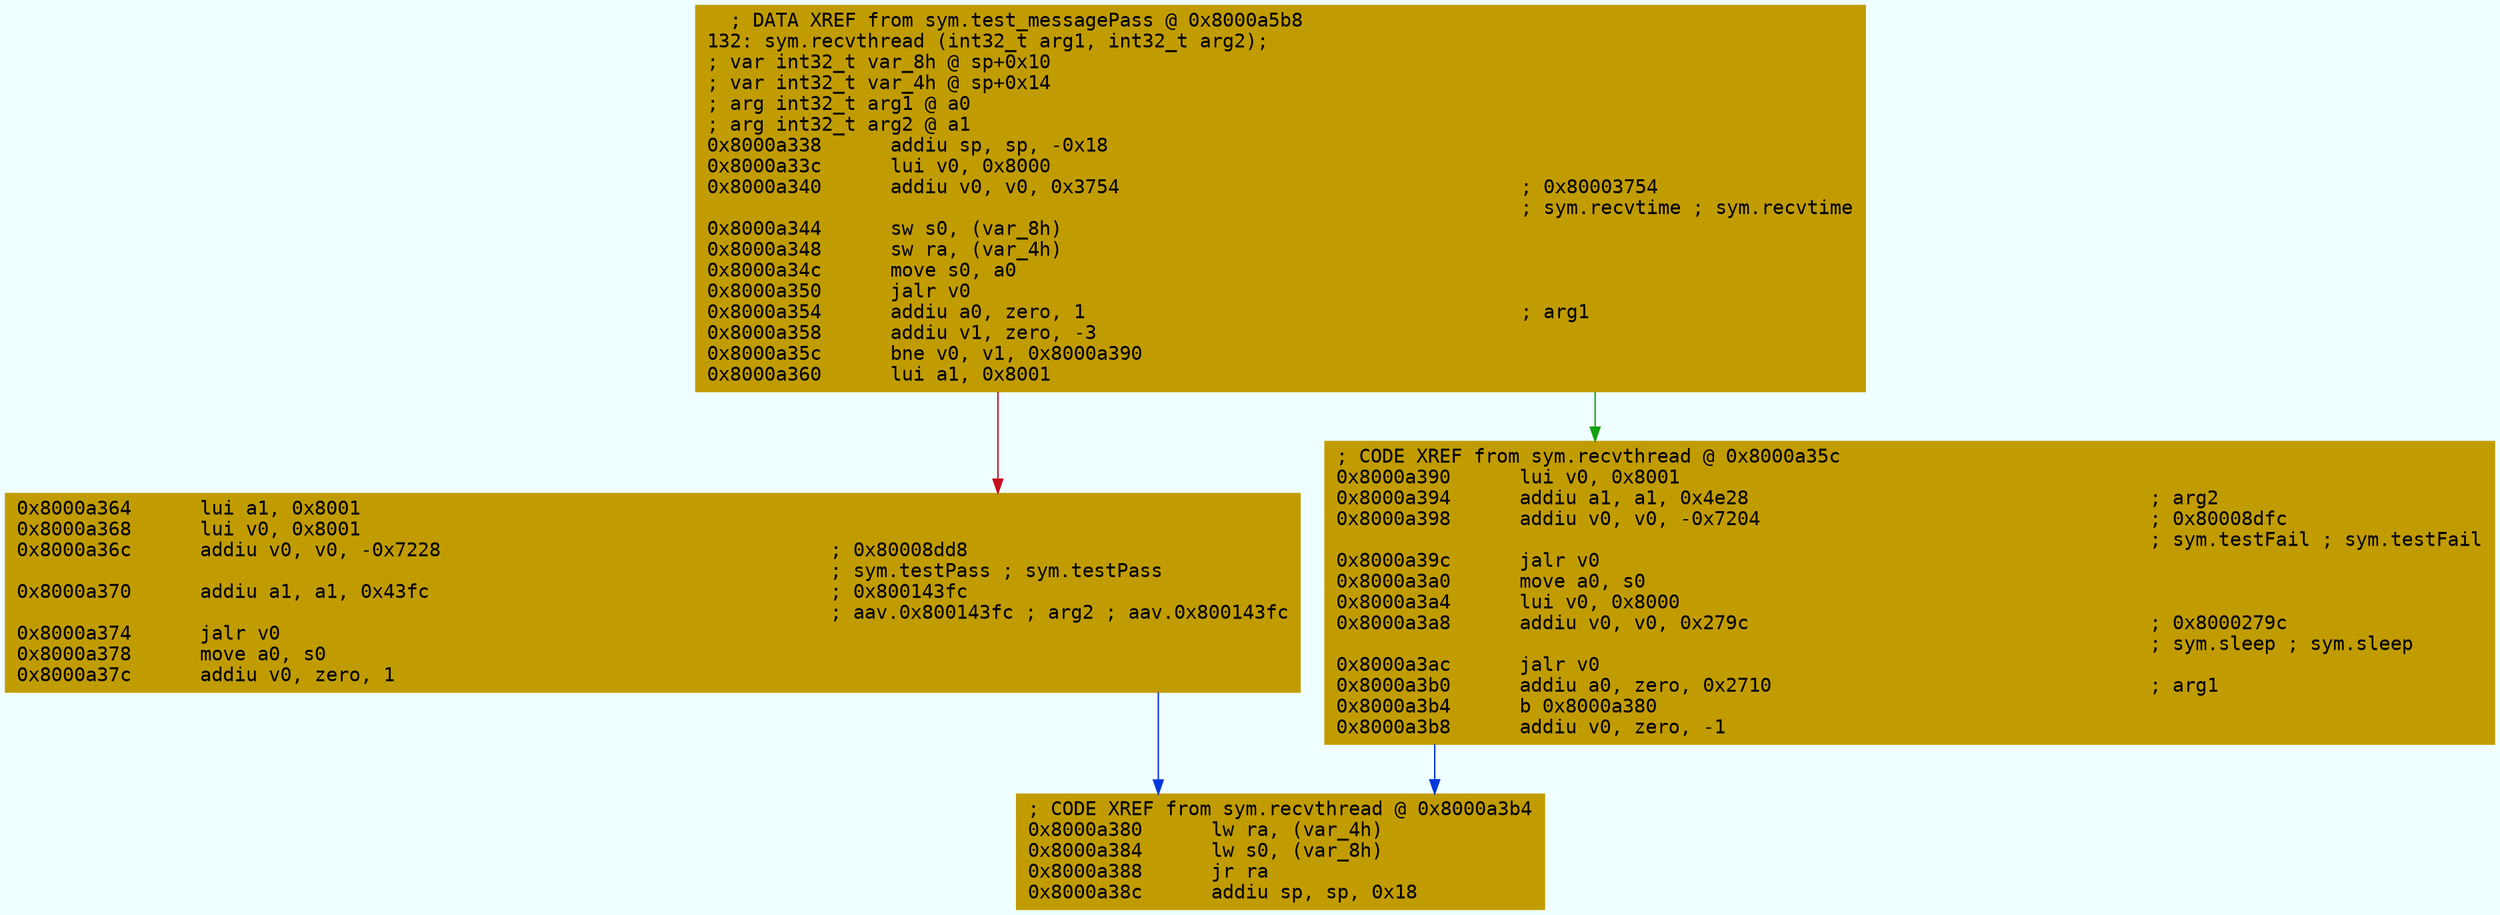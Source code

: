 digraph code {
	graph [bgcolor=azure fontsize=8 fontname="Courier" splines="ortho"];
	node [fillcolor=gray style=filled shape=box];
	edge [arrowhead="normal"];
	"0x8000a338" [URL="sym.recvthread/0x8000a338", fillcolor="#c19c00",color="#c19c00", fontname="Courier",label="  ; DATA XREF from sym.test_messagePass @ 0x8000a5b8\l132: sym.recvthread (int32_t arg1, int32_t arg2);\l; var int32_t var_8h @ sp+0x10\l; var int32_t var_4h @ sp+0x14\l; arg int32_t arg1 @ a0\l; arg int32_t arg2 @ a1\l0x8000a338      addiu sp, sp, -0x18\l0x8000a33c      lui v0, 0x8000\l0x8000a340      addiu v0, v0, 0x3754                                   ; 0x80003754\l                                                                       ; sym.recvtime ; sym.recvtime\l0x8000a344      sw s0, (var_8h)\l0x8000a348      sw ra, (var_4h)\l0x8000a34c      move s0, a0\l0x8000a350      jalr v0\l0x8000a354      addiu a0, zero, 1                                      ; arg1\l0x8000a358      addiu v1, zero, -3\l0x8000a35c      bne v0, v1, 0x8000a390\l0x8000a360      lui a1, 0x8001\l"]
	"0x8000a364" [URL="sym.recvthread/0x8000a364", fillcolor="#c19c00",color="#c19c00", fontname="Courier",label="0x8000a364      lui a1, 0x8001\l0x8000a368      lui v0, 0x8001\l0x8000a36c      addiu v0, v0, -0x7228                                  ; 0x80008dd8\l                                                                       ; sym.testPass ; sym.testPass\l0x8000a370      addiu a1, a1, 0x43fc                                   ; 0x800143fc\l                                                                       ; aav.0x800143fc ; arg2 ; aav.0x800143fc\l0x8000a374      jalr v0\l0x8000a378      move a0, s0\l0x8000a37c      addiu v0, zero, 1\l"]
	"0x8000a380" [URL="sym.recvthread/0x8000a380", fillcolor="#c19c00",color="#c19c00", fontname="Courier",label="; CODE XREF from sym.recvthread @ 0x8000a3b4\l0x8000a380      lw ra, (var_4h)\l0x8000a384      lw s0, (var_8h)\l0x8000a388      jr ra\l0x8000a38c      addiu sp, sp, 0x18\l"]
	"0x8000a390" [URL="sym.recvthread/0x8000a390", fillcolor="#c19c00",color="#c19c00", fontname="Courier",label="; CODE XREF from sym.recvthread @ 0x8000a35c\l0x8000a390      lui v0, 0x8001\l0x8000a394      addiu a1, a1, 0x4e28                                   ; arg2\l0x8000a398      addiu v0, v0, -0x7204                                  ; 0x80008dfc\l                                                                       ; sym.testFail ; sym.testFail\l0x8000a39c      jalr v0\l0x8000a3a0      move a0, s0\l0x8000a3a4      lui v0, 0x8000\l0x8000a3a8      addiu v0, v0, 0x279c                                   ; 0x8000279c\l                                                                       ; sym.sleep ; sym.sleep\l0x8000a3ac      jalr v0\l0x8000a3b0      addiu a0, zero, 0x2710                                 ; arg1\l0x8000a3b4      b 0x8000a380\l0x8000a3b8      addiu v0, zero, -1\l"]
        "0x8000a338" -> "0x8000a390" [color="#13a10e"];
        "0x8000a338" -> "0x8000a364" [color="#c50f1f"];
        "0x8000a364" -> "0x8000a380" [color="#0037da"];
        "0x8000a390" -> "0x8000a380" [color="#0037da"];
}
